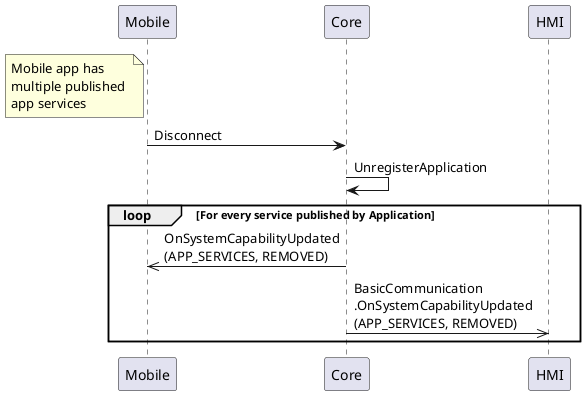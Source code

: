 @startuml OnSystemCapabilityUpdated_REMOVED

participant Mobile
participant Core
participant HMI

note left of Mobile: Mobile app has \nmultiple published \napp services

Mobile -> Core : Disconnect
Core -> Core : UnregisterApplication

loop For every service published by Application
    Core ->> Mobile : OnSystemCapabilityUpdated\n(APP_SERVICES, REMOVED)
    Core ->> HMI : BasicCommunication\n.OnSystemCapabilityUpdated\n(APP_SERVICES, REMOVED)
end
@enduml
